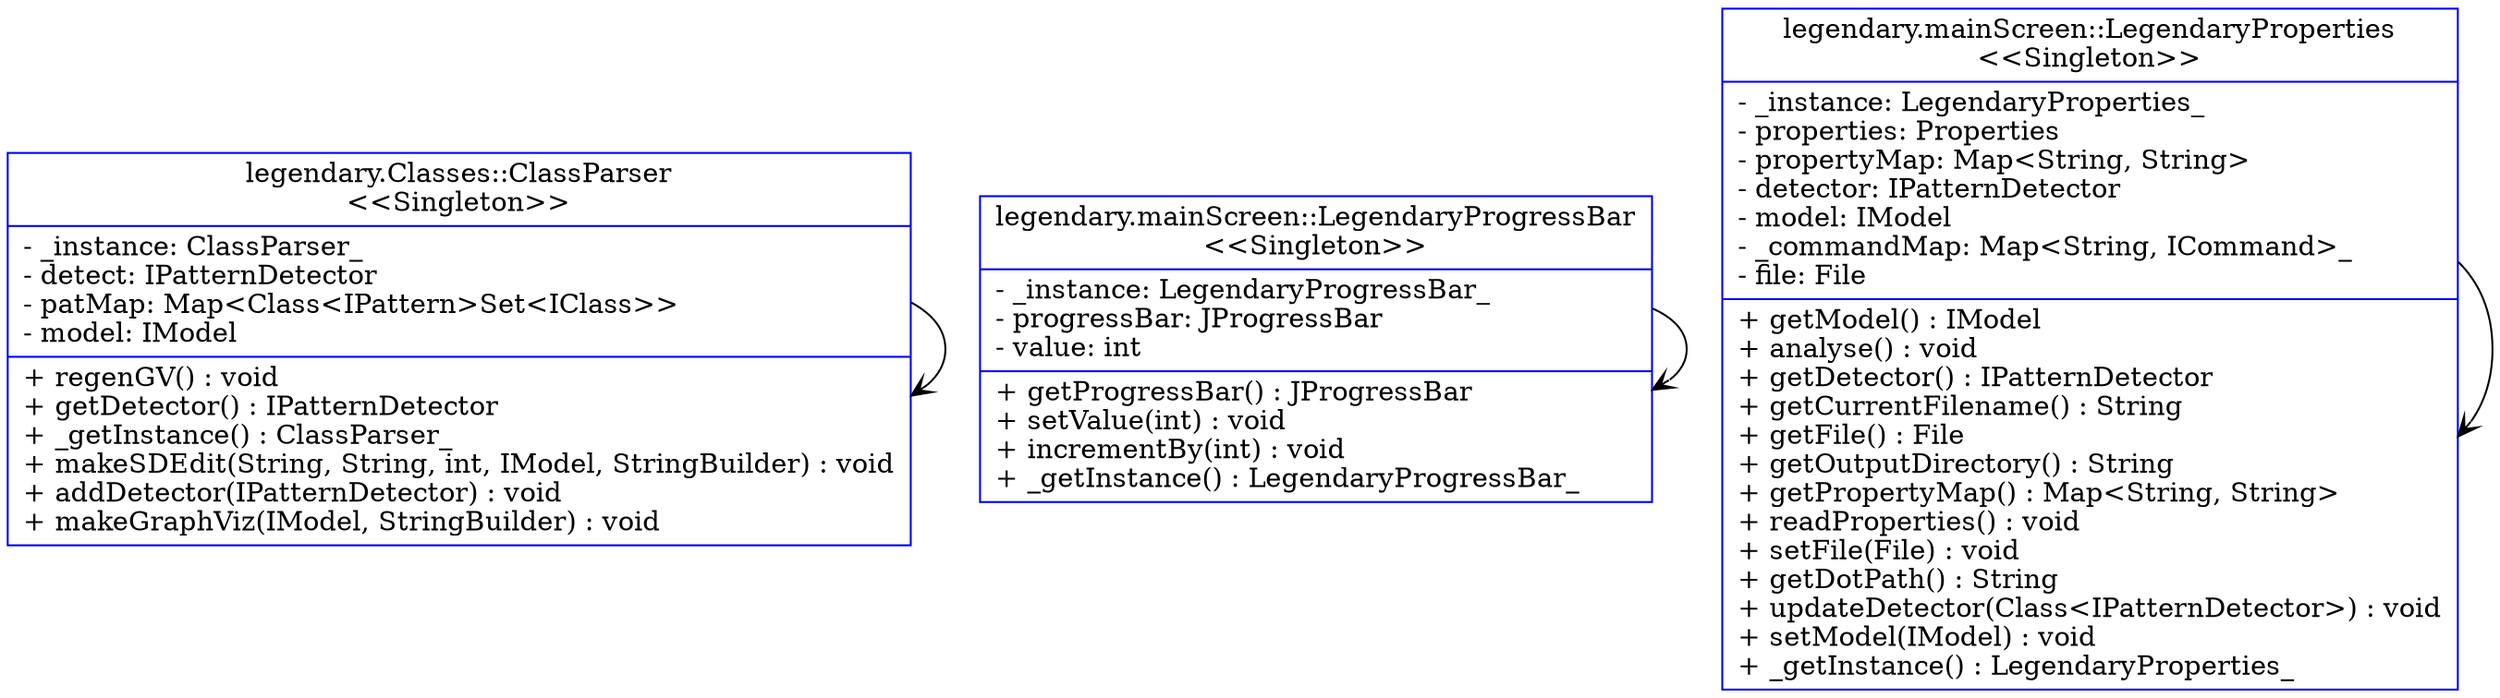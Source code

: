 digraph G{
	node [shape = "record"]
legendaryClassesClassParser [
	label = "{legendary.Classes::ClassParser\n\<\<Singleton\>\>|
	- _instance: ClassParser_\l
	- detect: IPatternDetector\l
	- patMap: Map\<Class\<IPattern\>Set\<IClass\>\>\l
	- model: IModel\l
	|
	+ regenGV() : void\l
	+ getDetector() : IPatternDetector\l
	+ _getInstance() : ClassParser_\l
	+ makeSDEdit(String, String, int, IModel, StringBuilder) : void\l
	+ addDetector(IPatternDetector) : void\l
	+ makeGraphViz(IModel, StringBuilder) : void\l
	}"
	color = blue]
legendarymainScreenLegendaryProgressBar [
	label = "{legendary.mainScreen::LegendaryProgressBar\n\<\<Singleton\>\>|
	- _instance: LegendaryProgressBar_\l
	- progressBar: JProgressBar\l
	- value: int\l
	|
	+ getProgressBar() : JProgressBar\l
	+ setValue(int) : void\l
	+ incrementBy(int) : void\l
	+ _getInstance() : LegendaryProgressBar_\l
	}"
	color = blue]
legendarymainScreenLegendaryProperties [
	label = "{legendary.mainScreen::LegendaryProperties\n\<\<Singleton\>\>|
	- _instance: LegendaryProperties_\l
	- properties: Properties\l
	- propertyMap: Map\<String, String\>\l
	- detector: IPatternDetector\l
	- model: IModel\l
	- _commandMap: Map\<String, ICommand\>_\l
	- file: File\l
	|
	+ getModel() : IModel\l
	+ analyse() : void\l
	+ getDetector() : IPatternDetector\l
	+ getCurrentFilename() : String\l
	+ getFile() : File\l
	+ getOutputDirectory() : String\l
	+ getPropertyMap() : Map\<String, String\>\l
	+ readProperties() : void\l
	+ setFile(File) : void\l
	+ getDotPath() : String\l
	+ updateDetector(Class\<IPatternDetector\>) : void\l
	+ setModel(IModel) : void\l
	+ _getInstance() : LegendaryProperties_\l
	}"
	color = blue]
	edge [style = "solid"] [arrowhead = "open"]
	[label = ""]legendaryClassesClassParser->legendaryClassesClassParser
	edge [style = "solid"] [arrowhead = "open"]
	[label = ""]legendarymainScreenLegendaryProgressBar->legendarymainScreenLegendaryProgressBar
	edge [style = "solid"] [arrowhead = "open"]
	[label = ""]legendarymainScreenLegendaryProperties->legendarymainScreenLegendaryProperties
}